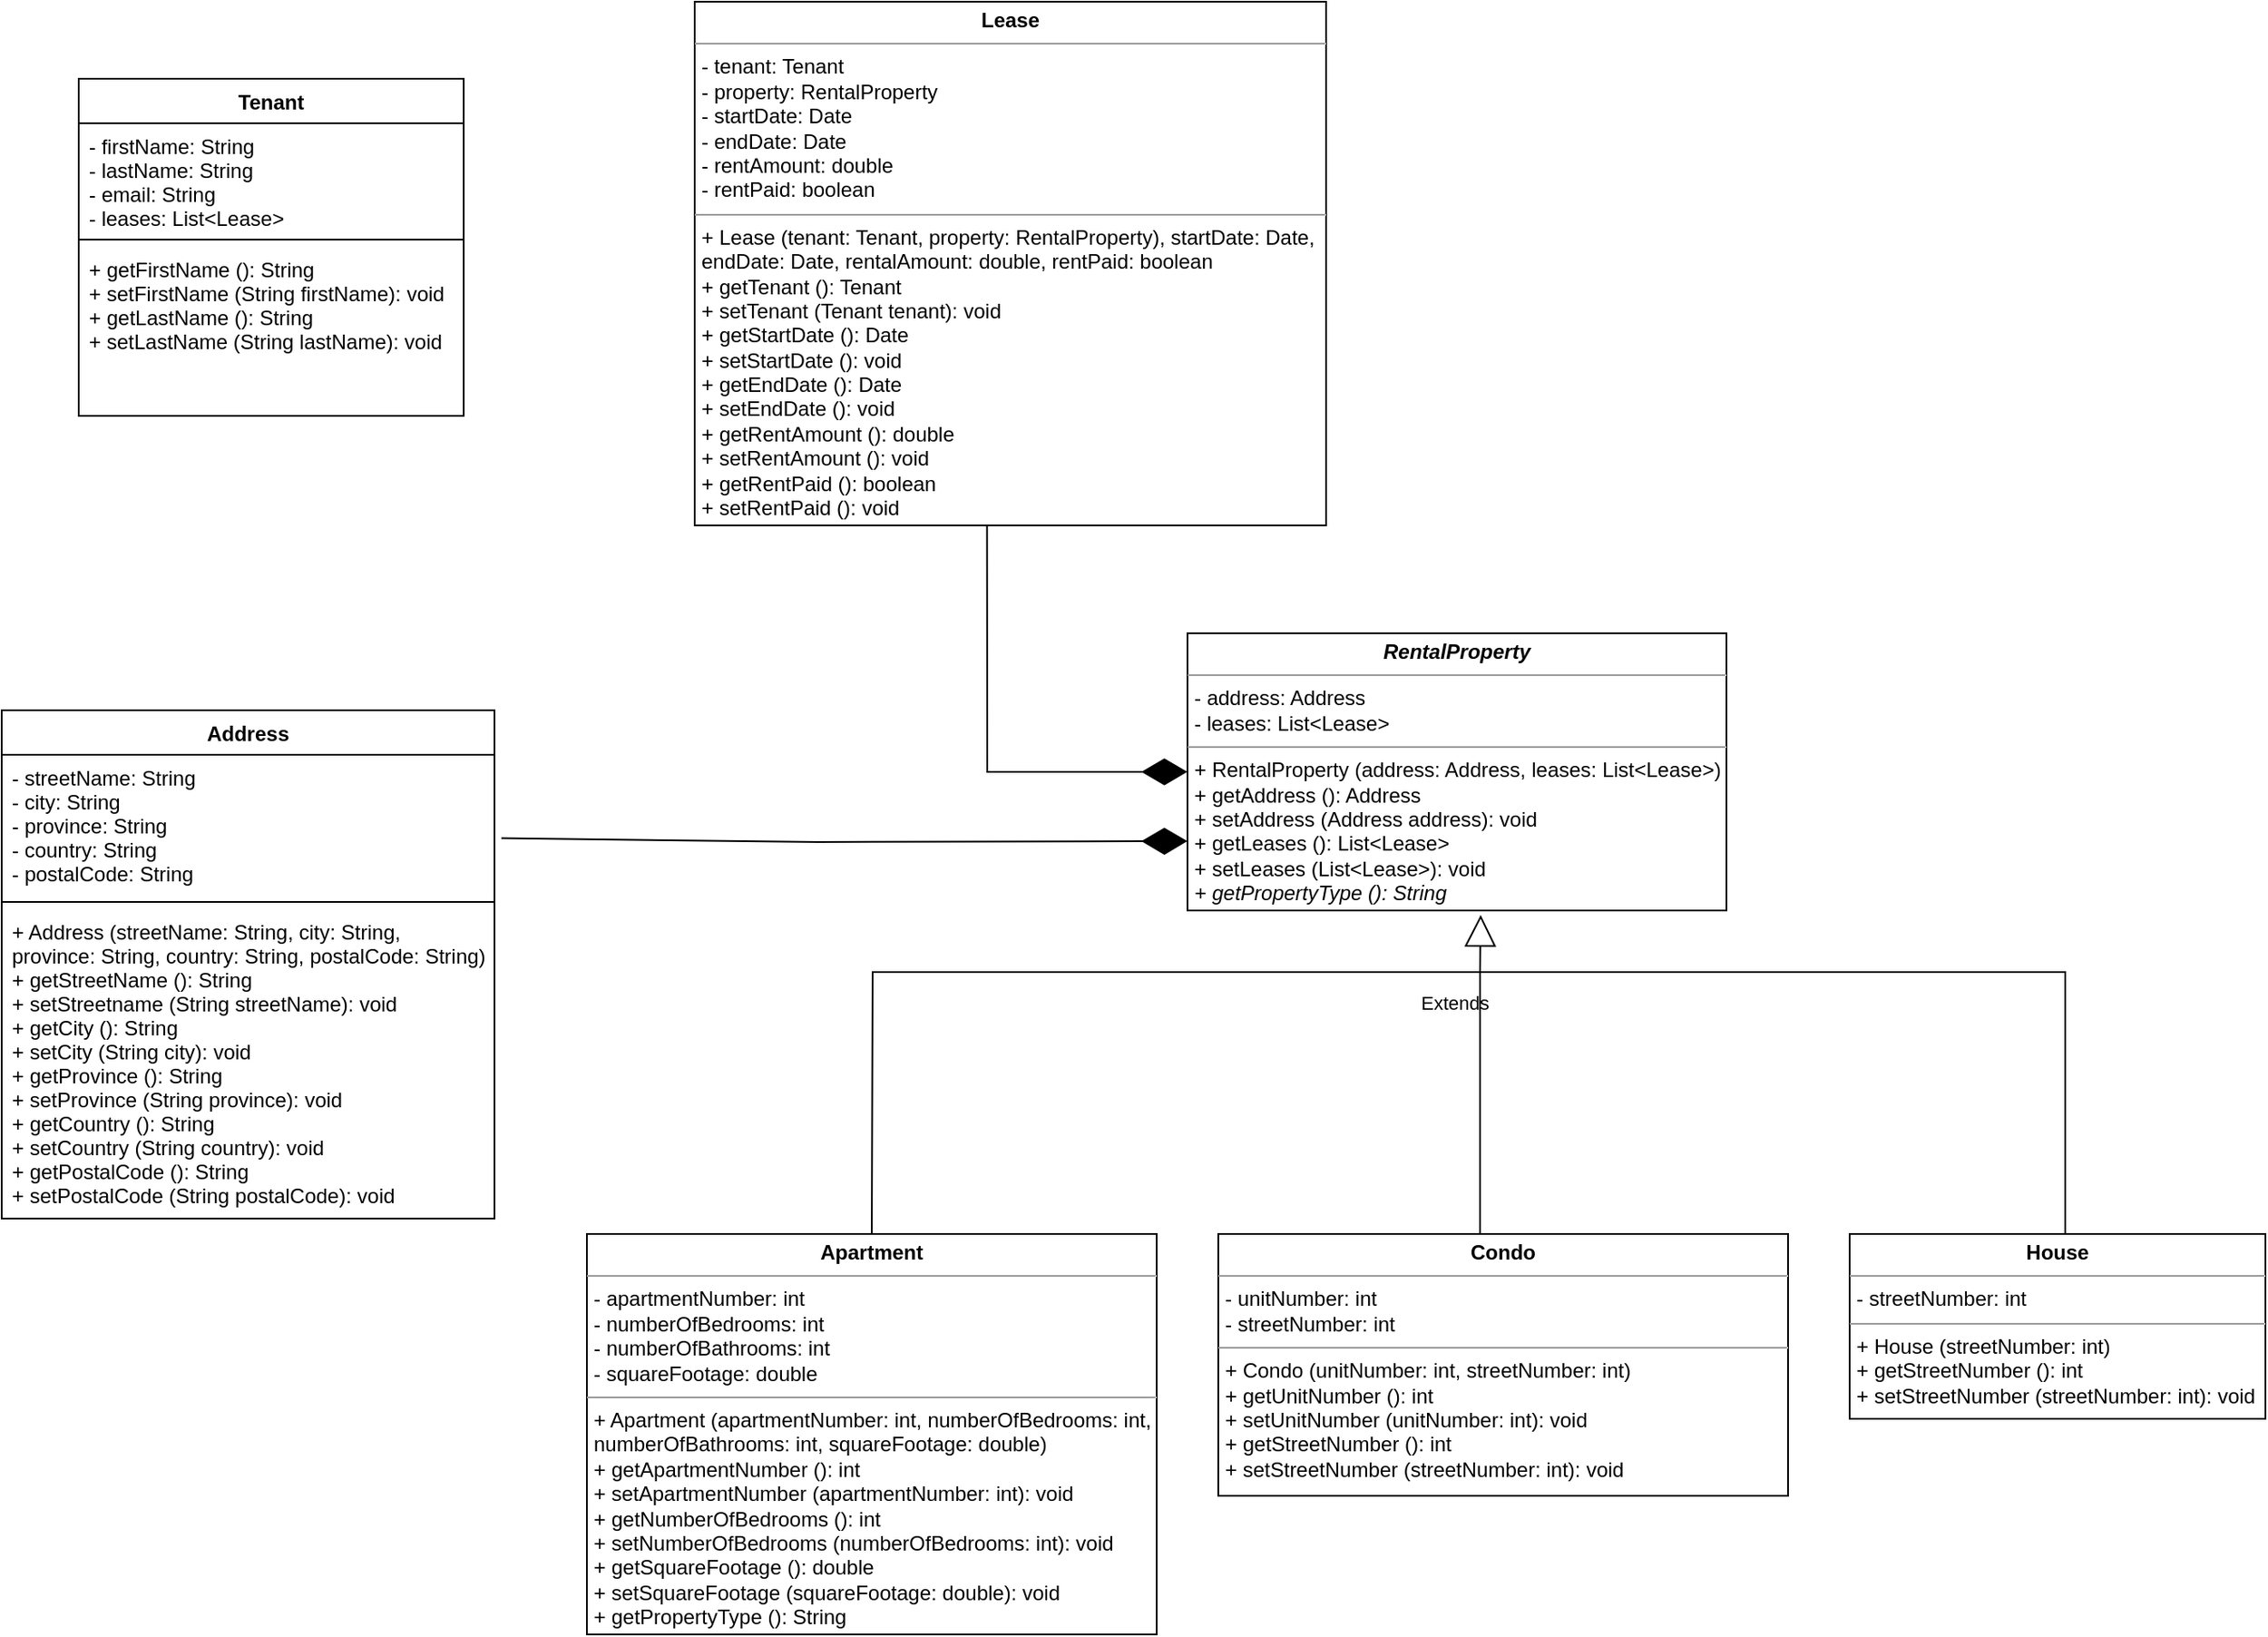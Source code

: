 <mxfile version="20.8.16" type="github">
  <diagram name="Page-1" id="kq0mud_X4aWQQ3O8aLVe">
    <mxGraphModel dx="1167" dy="3937" grid="1" gridSize="9" guides="1" tooltips="1" connect="1" arrows="1" fold="1" page="1" pageScale="1" pageWidth="2339" pageHeight="3300" math="0" shadow="0">
      <root>
        <mxCell id="0" />
        <mxCell id="1" parent="0" />
        <mxCell id="UNerEi0BjpgyDsp8obnF-13" value="Address" style="swimlane;fontStyle=1;align=center;verticalAlign=top;childLayout=stackLayout;horizontal=1;startSize=26;horizontalStack=0;resizeParent=1;resizeParentMax=0;resizeLast=0;collapsible=1;marginBottom=0;" parent="1" vertex="1">
          <mxGeometry x="18" y="315" width="288" height="297" as="geometry" />
        </mxCell>
        <mxCell id="UNerEi0BjpgyDsp8obnF-14" value="- streetName: String&#xa;- city: String&#xa;- province: String&#xa;- country: String&#xa;- postalCode: String" style="text;strokeColor=none;fillColor=none;align=left;verticalAlign=top;spacingLeft=4;spacingRight=4;overflow=hidden;rotatable=0;points=[[0,0.5],[1,0.5]];portConstraint=eastwest;" parent="UNerEi0BjpgyDsp8obnF-13" vertex="1">
          <mxGeometry y="26" width="288" height="82" as="geometry" />
        </mxCell>
        <mxCell id="UNerEi0BjpgyDsp8obnF-15" value="" style="line;strokeWidth=1;fillColor=none;align=left;verticalAlign=middle;spacingTop=-1;spacingLeft=3;spacingRight=3;rotatable=0;labelPosition=right;points=[];portConstraint=eastwest;strokeColor=inherit;" parent="UNerEi0BjpgyDsp8obnF-13" vertex="1">
          <mxGeometry y="108" width="288" height="8" as="geometry" />
        </mxCell>
        <mxCell id="UNerEi0BjpgyDsp8obnF-16" value="+ Address (streetName: String, city: String, &#xa;province: String, country: String, postalCode: String)&#xa;+ getStreetName (): String&#xa;+ setStreetname (String streetName): void&#xa;+ getCity (): String&#xa;+ setCity (String city): void&#xa;+ getProvince (): String&#xa;+ setProvince (String province): void&#xa;+ getCountry (): String&#xa;+ setCountry (String country): void&#xa;+ getPostalCode (): String&#xa;+ setPostalCode (String postalCode): void" style="text;strokeColor=none;fillColor=none;align=left;verticalAlign=top;spacingLeft=4;spacingRight=4;overflow=hidden;rotatable=0;points=[[0,0.5],[1,0.5]];portConstraint=eastwest;" parent="UNerEi0BjpgyDsp8obnF-13" vertex="1">
          <mxGeometry y="116" width="288" height="181" as="geometry" />
        </mxCell>
        <mxCell id="UNerEi0BjpgyDsp8obnF-334" value="&lt;p style=&quot;margin:0px;margin-top:4px;text-align:center;&quot;&gt;&lt;i&gt;&lt;b&gt;RentalProperty&lt;/b&gt;&lt;/i&gt;&lt;/p&gt;&lt;hr size=&quot;1&quot;&gt;&lt;p style=&quot;margin:0px;margin-left:4px;&quot;&gt;- address: Address&lt;br style=&quot;border-color: var(--border-color); padding: 0px; margin: 0px;&quot;&gt;- leases: List&amp;lt;Lease&amp;gt;&lt;br&gt;&lt;/p&gt;&lt;hr size=&quot;1&quot;&gt;&lt;p style=&quot;margin:0px;margin-left:4px;&quot;&gt;+ RentalProperty (address: Address, leases: List&amp;lt;Lease&amp;gt;)&lt;br style=&quot;border-color: var(--border-color); padding: 0px; margin: 0px;&quot;&gt;+ getAddress (): Address&lt;br style=&quot;border-color: var(--border-color); padding: 0px; margin: 0px;&quot;&gt;+ setAddress (Address address): void&lt;br style=&quot;border-color: var(--border-color); padding: 0px; margin: 0px;&quot;&gt;+ getLeases (): List&amp;lt;Lease&amp;gt;&lt;br style=&quot;border-color: var(--border-color); padding: 0px; margin: 0px;&quot;&gt;+ setLeases (List&amp;lt;Lease&amp;gt;): void&amp;nbsp;&lt;br&gt;&lt;/p&gt;&lt;p style=&quot;margin:0px;margin-left:4px;&quot;&gt;&lt;i&gt;+ getPropertyType (): String&lt;/i&gt;&lt;br&gt;&lt;/p&gt;" style="verticalAlign=top;align=left;overflow=fill;fontSize=12;fontFamily=Helvetica;html=1;" parent="1" vertex="1">
          <mxGeometry x="711" y="270" width="315" height="162" as="geometry" />
        </mxCell>
        <mxCell id="UNerEi0BjpgyDsp8obnF-337" value="" style="endArrow=diamondThin;endFill=1;endSize=24;html=1;rounded=0;entryX=0;entryY=0.75;entryDx=0;entryDy=0;exitX=1.014;exitY=0.595;exitDx=0;exitDy=0;exitPerimeter=0;" parent="1" source="UNerEi0BjpgyDsp8obnF-14" target="UNerEi0BjpgyDsp8obnF-334" edge="1">
          <mxGeometry width="160" relative="1" as="geometry">
            <mxPoint x="306" y="387" as="sourcePoint" />
            <mxPoint x="466" y="387" as="targetPoint" />
            <Array as="points">
              <mxPoint x="495" y="392" />
            </Array>
          </mxGeometry>
        </mxCell>
        <mxCell id="UNerEi0BjpgyDsp8obnF-338" value="&lt;p style=&quot;margin:0px;margin-top:4px;text-align:center;&quot;&gt;&lt;b&gt;Apartment&lt;/b&gt;&lt;/p&gt;&lt;hr size=&quot;1&quot;&gt;&lt;p style=&quot;margin:0px;margin-left:4px;&quot;&gt;- apartmentNumber: int&lt;/p&gt;&lt;p style=&quot;margin:0px;margin-left:4px;&quot;&gt;- numberOfBedrooms: int&lt;/p&gt;&lt;p style=&quot;margin:0px;margin-left:4px;&quot;&gt;- numberOfBathrooms: int&lt;/p&gt;&lt;p style=&quot;margin:0px;margin-left:4px;&quot;&gt;- squareFootage: double&lt;/p&gt;&lt;hr size=&quot;1&quot;&gt;&lt;p style=&quot;margin:0px;margin-left:4px;&quot;&gt;+ Apartment (apartmentNumber: int, numberOfBedrooms: int,&amp;nbsp;&lt;/p&gt;&lt;p style=&quot;margin:0px;margin-left:4px;&quot;&gt;numberOfBathrooms: int, squareFootage: double)&lt;/p&gt;&lt;p style=&quot;margin:0px;margin-left:4px;&quot;&gt;+ getApartmentNumber (): int&lt;/p&gt;&lt;p style=&quot;margin:0px;margin-left:4px;&quot;&gt;+ setApartmentNumber (apartmentNumber: int): void&lt;/p&gt;&lt;p style=&quot;margin:0px;margin-left:4px;&quot;&gt;+ getNumberOfBedrooms (): int&lt;/p&gt;&lt;p style=&quot;margin:0px;margin-left:4px;&quot;&gt;+ setNumberOfBedrooms (numberOfBedrooms: int): void&lt;/p&gt;&lt;p style=&quot;margin:0px;margin-left:4px;&quot;&gt;+ getSquareFootage (): double&lt;/p&gt;&lt;p style=&quot;margin:0px;margin-left:4px;&quot;&gt;+ setSquareFootage (squareFootage: double): void&lt;/p&gt;&lt;p style=&quot;margin:0px;margin-left:4px;&quot;&gt;+ getPropertyType (): String&lt;/p&gt;&lt;p style=&quot;margin:0px;margin-left:4px;&quot;&gt;&lt;br&gt;&lt;/p&gt;" style="verticalAlign=top;align=left;overflow=fill;fontSize=12;fontFamily=Helvetica;html=1;" parent="1" vertex="1">
          <mxGeometry x="360" y="621" width="333" height="234" as="geometry" />
        </mxCell>
        <mxCell id="UNerEi0BjpgyDsp8obnF-339" value="Extends" style="endArrow=block;endSize=16;endFill=0;html=1;rounded=0;entryX=0.544;entryY=1.016;entryDx=0;entryDy=0;exitX=0.5;exitY=0;exitDx=0;exitDy=0;entryPerimeter=0;" parent="1" source="UNerEi0BjpgyDsp8obnF-338" target="UNerEi0BjpgyDsp8obnF-334" edge="1">
          <mxGeometry x="0.855" y="-9" width="160" relative="1" as="geometry">
            <mxPoint x="684" y="378" as="sourcePoint" />
            <mxPoint x="844" y="378" as="targetPoint" />
            <Array as="points">
              <mxPoint x="527" y="468" />
              <mxPoint x="882" y="468" />
            </Array>
            <mxPoint x="-9" y="9" as="offset" />
          </mxGeometry>
        </mxCell>
        <mxCell id="UNerEi0BjpgyDsp8obnF-340" value="&lt;p style=&quot;margin:0px;margin-top:4px;text-align:center;&quot;&gt;&lt;b&gt;Condo&lt;/b&gt;&lt;/p&gt;&lt;hr size=&quot;1&quot;&gt;&lt;p style=&quot;margin:0px;margin-left:4px;&quot;&gt;- unitNumber: int&lt;/p&gt;&lt;p style=&quot;margin:0px;margin-left:4px;&quot;&gt;- streetNumber: int&lt;/p&gt;&lt;hr size=&quot;1&quot;&gt;&lt;p style=&quot;margin:0px;margin-left:4px;&quot;&gt;+ Condo (unitNumber: int, streetNumber: int&lt;span style=&quot;background-color: initial;&quot;&gt;)&lt;/span&gt;&lt;/p&gt;&lt;p style=&quot;margin:0px;margin-left:4px;&quot;&gt;+ getUnitNumber (): int&lt;/p&gt;&lt;p style=&quot;margin:0px;margin-left:4px;&quot;&gt;+ setUnitNumber (unitNumber: int): void&lt;/p&gt;&lt;p style=&quot;margin:0px;margin-left:4px;&quot;&gt;+ getStreetNumber (): int&lt;/p&gt;&lt;p style=&quot;margin:0px;margin-left:4px;&quot;&gt;+ setStreetNumber (streetNumber: int): void&lt;/p&gt;" style="verticalAlign=top;align=left;overflow=fill;fontSize=12;fontFamily=Helvetica;html=1;" parent="1" vertex="1">
          <mxGeometry x="729" y="621" width="333" height="153" as="geometry" />
        </mxCell>
        <mxCell id="Be0yeg003_AzSau2bKIg-3" value="" style="endArrow=none;html=1;edgeStyle=orthogonalEdgeStyle;rounded=0;entryX=0.5;entryY=0;entryDx=0;entryDy=0;" edge="1" parent="1" target="UNerEi0BjpgyDsp8obnF-340">
          <mxGeometry relative="1" as="geometry">
            <mxPoint x="1224" y="621" as="sourcePoint" />
            <mxPoint x="1285" y="423" as="targetPoint" />
            <Array as="points">
              <mxPoint x="1224" y="468" />
              <mxPoint x="882" y="468" />
              <mxPoint x="882" y="621" />
            </Array>
          </mxGeometry>
        </mxCell>
        <mxCell id="Be0yeg003_AzSau2bKIg-8" value="&lt;p style=&quot;margin:0px;margin-top:4px;text-align:center;&quot;&gt;&lt;b&gt;House&lt;/b&gt;&lt;/p&gt;&lt;hr size=&quot;1&quot;&gt;&lt;p style=&quot;margin:0px;margin-left:4px;&quot;&gt;&lt;span style=&quot;background-color: initial;&quot;&gt;- streetNumber: int&lt;/span&gt;&lt;br&gt;&lt;/p&gt;&lt;hr size=&quot;1&quot;&gt;&lt;p style=&quot;margin:0px;margin-left:4px;&quot;&gt;+ House (streetNumber: int&lt;span style=&quot;background-color: initial;&quot;&gt;)&lt;/span&gt;&lt;/p&gt;&lt;p style=&quot;margin:0px;margin-left:4px;&quot;&gt;+ getStreetNumber (): int&lt;/p&gt;&lt;p style=&quot;margin:0px;margin-left:4px;&quot;&gt;+ setStreetNumber (streetNumber: int): void&lt;/p&gt;" style="verticalAlign=top;align=left;overflow=fill;fontSize=12;fontFamily=Helvetica;html=1;" vertex="1" parent="1">
          <mxGeometry x="1098" y="621" width="243" height="108" as="geometry" />
        </mxCell>
        <mxCell id="Be0yeg003_AzSau2bKIg-12" value="&lt;p style=&quot;margin:0px;margin-top:4px;text-align:center;&quot;&gt;&lt;b&gt;Lease&lt;/b&gt;&lt;/p&gt;&lt;hr size=&quot;1&quot;&gt;&lt;p style=&quot;margin:0px;margin-left:4px;&quot;&gt;- tenant: Tenant&lt;/p&gt;&lt;p style=&quot;margin:0px;margin-left:4px;&quot;&gt;- property: RentalProperty&lt;/p&gt;&lt;p style=&quot;margin:0px;margin-left:4px;&quot;&gt;- startDate: Date&lt;/p&gt;&lt;p style=&quot;margin:0px;margin-left:4px;&quot;&gt;- endDate: Date&lt;/p&gt;&lt;p style=&quot;margin:0px;margin-left:4px;&quot;&gt;- rentAmount: double&lt;/p&gt;&lt;p style=&quot;margin:0px;margin-left:4px;&quot;&gt;- rentPaid: boolean&lt;/p&gt;&lt;hr size=&quot;1&quot;&gt;&lt;p style=&quot;margin:0px;margin-left:4px;&quot;&gt;+ Lease (tenant: Tenant, property: RentalProperty), startDate: Date,&lt;/p&gt;&lt;p style=&quot;margin:0px;margin-left:4px;&quot;&gt;endDate: Date, rentalAmount: double, rentPaid: boolean&lt;/p&gt;&lt;p style=&quot;margin:0px;margin-left:4px;&quot;&gt;+ getTenant (): Tenant&lt;/p&gt;&lt;p style=&quot;margin:0px;margin-left:4px;&quot;&gt;+ setTenant (Tenant tenant): void&lt;/p&gt;&lt;p style=&quot;margin:0px;margin-left:4px;&quot;&gt;+ getStartDate (): Date&lt;/p&gt;&lt;p style=&quot;margin:0px;margin-left:4px;&quot;&gt;+ setStartDate (): void&lt;/p&gt;&lt;p style=&quot;margin:0px;margin-left:4px;&quot;&gt;+ getEndDate (): Date&lt;/p&gt;&lt;p style=&quot;margin:0px;margin-left:4px;&quot;&gt;+ setEndDate (): void&lt;/p&gt;&lt;p style=&quot;margin:0px;margin-left:4px;&quot;&gt;+ getRentAmount (): double&lt;/p&gt;&lt;p style=&quot;margin:0px;margin-left:4px;&quot;&gt;+ setRentAmount (): void&lt;/p&gt;&lt;p style=&quot;margin:0px;margin-left:4px;&quot;&gt;+ getRentPaid (): boolean&lt;/p&gt;&lt;p style=&quot;margin:0px;margin-left:4px;&quot;&gt;+ setRentPaid (): void&lt;/p&gt;&lt;p style=&quot;margin:0px;margin-left:4px;&quot;&gt;&lt;br&gt;&lt;/p&gt;&lt;p style=&quot;margin:0px;margin-left:4px;&quot;&gt;&lt;br&gt;&lt;/p&gt;" style="verticalAlign=top;align=left;overflow=fill;fontSize=12;fontFamily=Helvetica;html=1;" vertex="1" parent="1">
          <mxGeometry x="423" y="-99" width="369" height="306" as="geometry" />
        </mxCell>
        <mxCell id="Be0yeg003_AzSau2bKIg-13" value="" style="endArrow=diamondThin;endFill=1;endSize=24;html=1;rounded=0;entryX=0;entryY=0.5;entryDx=0;entryDy=0;exitX=0.463;exitY=1;exitDx=0;exitDy=0;exitPerimeter=0;" edge="1" parent="1" source="Be0yeg003_AzSau2bKIg-12" target="UNerEi0BjpgyDsp8obnF-334">
          <mxGeometry width="160" relative="1" as="geometry">
            <mxPoint x="495" y="207" as="sourcePoint" />
            <mxPoint x="655" y="207" as="targetPoint" />
            <Array as="points">
              <mxPoint x="594" y="351" />
            </Array>
          </mxGeometry>
        </mxCell>
        <mxCell id="Be0yeg003_AzSau2bKIg-14" value="Tenant" style="swimlane;fontStyle=1;align=center;verticalAlign=top;childLayout=stackLayout;horizontal=1;startSize=26;horizontalStack=0;resizeParent=1;resizeParentMax=0;resizeLast=0;collapsible=1;marginBottom=0;html=0;" vertex="1" parent="1">
          <mxGeometry x="63" y="-54" width="225" height="197" as="geometry" />
        </mxCell>
        <mxCell id="Be0yeg003_AzSau2bKIg-15" value="- firstName: String&#xa;- lastName: String&#xa;- email: String&#xa;- leases: List&lt;Lease&gt;" style="text;strokeColor=none;fillColor=none;align=left;verticalAlign=top;spacingLeft=4;spacingRight=4;overflow=hidden;rotatable=0;points=[[0,0.5],[1,0.5]];portConstraint=eastwest;" vertex="1" parent="Be0yeg003_AzSau2bKIg-14">
          <mxGeometry y="26" width="225" height="64" as="geometry" />
        </mxCell>
        <mxCell id="Be0yeg003_AzSau2bKIg-16" value="&#xa;&#xa;&#xa;&#xa;" style="line;strokeWidth=1;fillColor=none;align=left;verticalAlign=middle;spacingTop=-1;spacingLeft=3;spacingRight=3;rotatable=0;labelPosition=right;points=[];portConstraint=eastwest;strokeColor=inherit;html=0;" vertex="1" parent="Be0yeg003_AzSau2bKIg-14">
          <mxGeometry y="90" width="225" height="8" as="geometry" />
        </mxCell>
        <mxCell id="Be0yeg003_AzSau2bKIg-17" value="+ getFirstName (): String&#xa;+ setFirstName (String firstName): void&#xa;+ getLastName (): String&#xa;+ setLastName (String lastName): void" style="text;strokeColor=none;fillColor=none;align=left;verticalAlign=top;spacingLeft=4;spacingRight=4;overflow=hidden;rotatable=0;points=[[0,0.5],[1,0.5]];portConstraint=eastwest;" vertex="1" parent="Be0yeg003_AzSau2bKIg-14">
          <mxGeometry y="98" width="225" height="99" as="geometry" />
        </mxCell>
      </root>
    </mxGraphModel>
  </diagram>
</mxfile>
